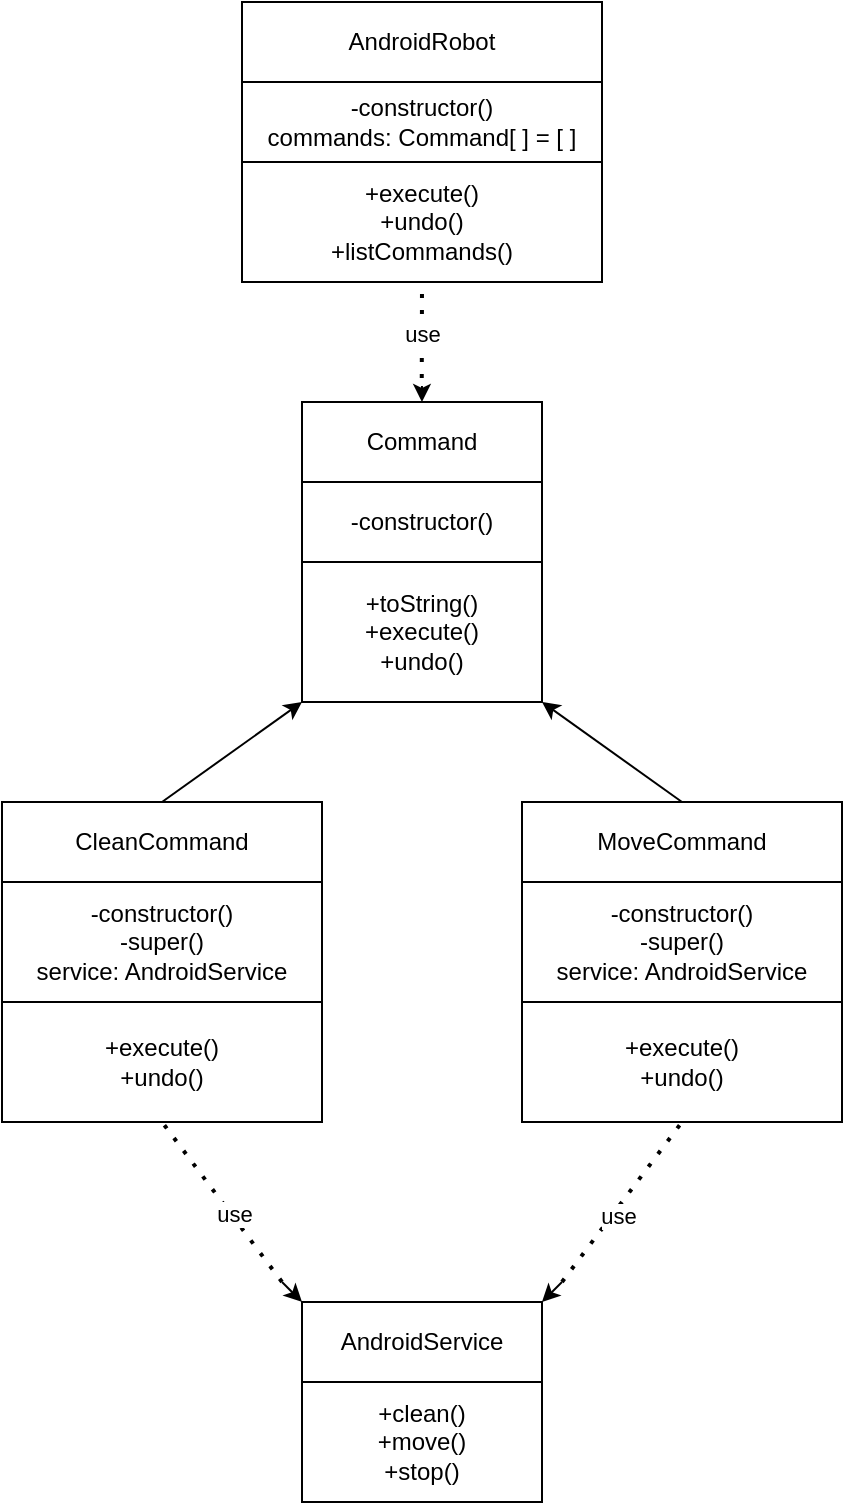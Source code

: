 <mxfile>
    <diagram id="DwMyx9veNnHKkYxbIggZ" name="Page-1">
        <mxGraphModel dx="865" dy="1028" grid="1" gridSize="10" guides="1" tooltips="1" connect="1" arrows="1" fold="1" page="1" pageScale="1" pageWidth="827" pageHeight="1169" math="0" shadow="0">
            <root>
                <mxCell id="0"/>
                <mxCell id="1" parent="0"/>
                <mxCell id="2" value="AndroidRobot" style="rounded=0;whiteSpace=wrap;html=1;" vertex="1" parent="1">
                    <mxGeometry x="310" y="80" width="180" height="40" as="geometry"/>
                </mxCell>
                <mxCell id="3" value="-constructor()&lt;br&gt;commands: Command[ ] = [ ]" style="rounded=0;whiteSpace=wrap;html=1;" vertex="1" parent="1">
                    <mxGeometry x="310" y="120" width="180" height="40" as="geometry"/>
                </mxCell>
                <mxCell id="4" value="+execute()&lt;br&gt;+undo()&lt;br&gt;+listCommands()" style="rounded=0;whiteSpace=wrap;html=1;" vertex="1" parent="1">
                    <mxGeometry x="310" y="160" width="180" height="60" as="geometry"/>
                </mxCell>
                <mxCell id="5" value="Command" style="rounded=0;whiteSpace=wrap;html=1;" vertex="1" parent="1">
                    <mxGeometry x="340" y="280" width="120" height="40" as="geometry"/>
                </mxCell>
                <mxCell id="6" value="-constructor()" style="rounded=0;whiteSpace=wrap;html=1;" vertex="1" parent="1">
                    <mxGeometry x="340" y="320" width="120" height="40" as="geometry"/>
                </mxCell>
                <mxCell id="7" value="+toString()&lt;br&gt;+execute()&lt;br&gt;+undo()" style="rounded=0;whiteSpace=wrap;html=1;" vertex="1" parent="1">
                    <mxGeometry x="340" y="360" width="120" height="70" as="geometry"/>
                </mxCell>
                <mxCell id="8" value="" style="endArrow=none;dashed=1;html=1;dashPattern=1 3;strokeWidth=2;entryX=0.5;entryY=1;entryDx=0;entryDy=0;" edge="1" parent="1" target="4">
                    <mxGeometry width="50" height="50" relative="1" as="geometry">
                        <mxPoint x="399.88" y="268" as="sourcePoint"/>
                        <mxPoint x="399.88" y="230" as="targetPoint"/>
                    </mxGeometry>
                </mxCell>
                <mxCell id="11" value="use" style="edgeLabel;html=1;align=center;verticalAlign=middle;resizable=0;points=[];" vertex="1" connectable="0" parent="8">
                    <mxGeometry x="-0.055" relative="1" as="geometry">
                        <mxPoint as="offset"/>
                    </mxGeometry>
                </mxCell>
                <mxCell id="9" value="" style="endArrow=classic;html=1;" edge="1" parent="1">
                    <mxGeometry width="50" height="50" relative="1" as="geometry">
                        <mxPoint x="399.98" y="272" as="sourcePoint"/>
                        <mxPoint x="399.98" y="280" as="targetPoint"/>
                    </mxGeometry>
                </mxCell>
                <mxCell id="12" value="CleanCommand" style="rounded=0;whiteSpace=wrap;html=1;" vertex="1" parent="1">
                    <mxGeometry x="190" y="480" width="160" height="40" as="geometry"/>
                </mxCell>
                <mxCell id="14" value="-constructor()&lt;br&gt;-super()&lt;br&gt;service: AndroidService" style="rounded=0;whiteSpace=wrap;html=1;" vertex="1" parent="1">
                    <mxGeometry x="190" y="520" width="160" height="60" as="geometry"/>
                </mxCell>
                <mxCell id="15" value="+execute()&lt;br&gt;+undo()" style="rounded=0;whiteSpace=wrap;html=1;" vertex="1" parent="1">
                    <mxGeometry x="190" y="580" width="160" height="60" as="geometry"/>
                </mxCell>
                <mxCell id="16" value="MoveCommand" style="rounded=0;whiteSpace=wrap;html=1;" vertex="1" parent="1">
                    <mxGeometry x="450" y="480" width="160" height="40" as="geometry"/>
                </mxCell>
                <mxCell id="17" value="-constructor()&lt;br&gt;-super()&lt;br&gt;service: AndroidService" style="rounded=0;whiteSpace=wrap;html=1;" vertex="1" parent="1">
                    <mxGeometry x="450" y="520" width="160" height="60" as="geometry"/>
                </mxCell>
                <mxCell id="18" value="+execute()&lt;br&gt;+undo()" style="rounded=0;whiteSpace=wrap;html=1;" vertex="1" parent="1">
                    <mxGeometry x="450" y="580" width="160" height="60" as="geometry"/>
                </mxCell>
                <mxCell id="19" value="" style="endArrow=classic;html=1;entryX=0;entryY=1;entryDx=0;entryDy=0;" edge="1" parent="1" target="7">
                    <mxGeometry width="50" height="50" relative="1" as="geometry">
                        <mxPoint x="270" y="480" as="sourcePoint"/>
                        <mxPoint x="320" y="430" as="targetPoint"/>
                    </mxGeometry>
                </mxCell>
                <mxCell id="20" value="" style="endArrow=classic;html=1;entryX=1;entryY=1;entryDx=0;entryDy=0;" edge="1" parent="1" target="7">
                    <mxGeometry width="50" height="50" relative="1" as="geometry">
                        <mxPoint x="530" y="480" as="sourcePoint"/>
                        <mxPoint x="580" y="430" as="targetPoint"/>
                    </mxGeometry>
                </mxCell>
                <mxCell id="21" value="AndroidService" style="rounded=0;whiteSpace=wrap;html=1;" vertex="1" parent="1">
                    <mxGeometry x="340" y="730" width="120" height="40" as="geometry"/>
                </mxCell>
                <mxCell id="22" value="+clean()&lt;br&gt;+move()&lt;br&gt;+stop()" style="rounded=0;whiteSpace=wrap;html=1;" vertex="1" parent="1">
                    <mxGeometry x="340" y="770" width="120" height="60" as="geometry"/>
                </mxCell>
                <mxCell id="23" value="" style="endArrow=none;dashed=1;html=1;dashPattern=1 3;strokeWidth=2;entryX=0.5;entryY=1;entryDx=0;entryDy=0;" edge="1" parent="1" target="18">
                    <mxGeometry width="50" height="50" relative="1" as="geometry">
                        <mxPoint x="470" y="720" as="sourcePoint"/>
                        <mxPoint x="510" y="680" as="targetPoint"/>
                    </mxGeometry>
                </mxCell>
                <mxCell id="28" value="use" style="edgeLabel;html=1;align=center;verticalAlign=middle;resizable=0;points=[];" vertex="1" connectable="0" parent="23">
                    <mxGeometry x="-0.142" y="-2" relative="1" as="geometry">
                        <mxPoint as="offset"/>
                    </mxGeometry>
                </mxCell>
                <mxCell id="24" value="" style="endArrow=none;dashed=1;html=1;dashPattern=1 3;strokeWidth=2;entryX=0.5;entryY=1;entryDx=0;entryDy=0;" edge="1" parent="1" target="15">
                    <mxGeometry width="50" height="50" relative="1" as="geometry">
                        <mxPoint x="330" y="720" as="sourcePoint"/>
                        <mxPoint x="390" y="660" as="targetPoint"/>
                    </mxGeometry>
                </mxCell>
                <mxCell id="27" value="use" style="edgeLabel;html=1;align=center;verticalAlign=middle;resizable=0;points=[];" vertex="1" connectable="0" parent="24">
                    <mxGeometry x="-0.158" y="-1" relative="1" as="geometry">
                        <mxPoint as="offset"/>
                    </mxGeometry>
                </mxCell>
                <mxCell id="25" value="" style="endArrow=classic;html=1;entryX=1;entryY=0;entryDx=0;entryDy=0;" edge="1" parent="1" target="21">
                    <mxGeometry width="50" height="50" relative="1" as="geometry">
                        <mxPoint x="470" y="720" as="sourcePoint"/>
                        <mxPoint x="550" y="710" as="targetPoint"/>
                    </mxGeometry>
                </mxCell>
                <mxCell id="26" value="" style="endArrow=classic;html=1;entryX=0;entryY=0;entryDx=0;entryDy=0;" edge="1" parent="1" target="21">
                    <mxGeometry width="50" height="50" relative="1" as="geometry">
                        <mxPoint x="330" y="720" as="sourcePoint"/>
                        <mxPoint x="560" y="720" as="targetPoint"/>
                    </mxGeometry>
                </mxCell>
            </root>
        </mxGraphModel>
    </diagram>
</mxfile>